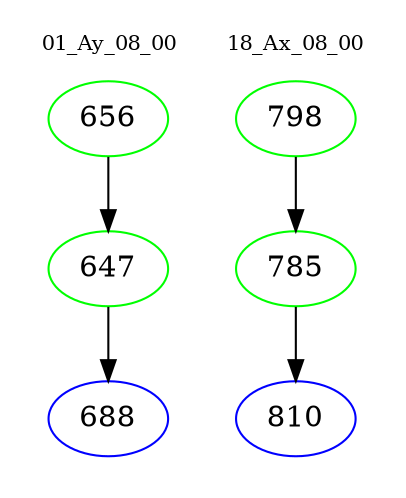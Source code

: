 digraph{
subgraph cluster_0 {
color = white
label = "01_Ay_08_00";
fontsize=10;
T0_656 [label="656", color="green"]
T0_656 -> T0_647 [color="black"]
T0_647 [label="647", color="green"]
T0_647 -> T0_688 [color="black"]
T0_688 [label="688", color="blue"]
}
subgraph cluster_1 {
color = white
label = "18_Ax_08_00";
fontsize=10;
T1_798 [label="798", color="green"]
T1_798 -> T1_785 [color="black"]
T1_785 [label="785", color="green"]
T1_785 -> T1_810 [color="black"]
T1_810 [label="810", color="blue"]
}
}

